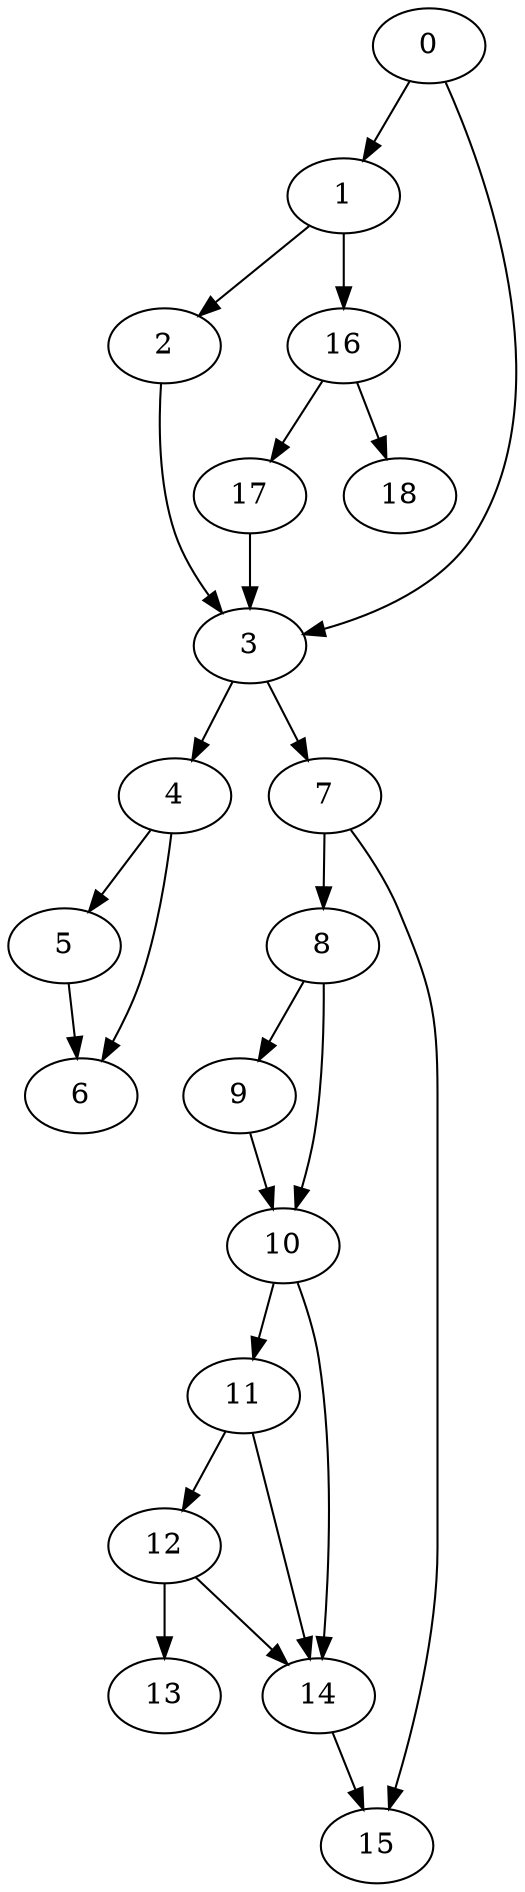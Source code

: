 digraph {
	0
	1
	2
	3
	4
	5
	6
	7
	8
	9
	10
	11
	12
	13
	14
	15
	16
	17
	18
	1 -> 16
	4 -> 5
	8 -> 10
	9 -> 10
	12 -> 13
	16 -> 17
	4 -> 6
	5 -> 6
	7 -> 8
	7 -> 15
	14 -> 15
	16 -> 18
	0 -> 3
	2 -> 3
	17 -> 3
	3 -> 4
	3 -> 7
	8 -> 9
	10 -> 11
	0 -> 1
	1 -> 2
	11 -> 12
	10 -> 14
	11 -> 14
	12 -> 14
}
